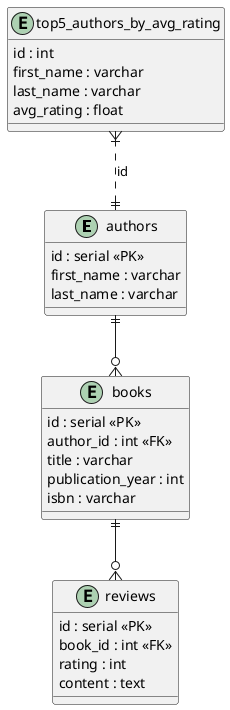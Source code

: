 @startuml

entity "authors" as authors {
  id : serial <<PK>>
  first_name : varchar
  last_name : varchar
}

entity "books" as books {
  id : serial <<PK>>
  author_id : int <<FK>>
  title : varchar
  publication_year : int
  isbn : varchar
}

entity "reviews" as reviews {
  id : serial <<PK>>
  book_id : int <<FK>>
  rating : int
  content : text
}

entity "top5_authors_by_avg_rating" as view {
  id : int
  first_name : varchar
  last_name : varchar
  avg_rating : float
}

authors ||--o{ books
books ||--o{ reviews
view }|..|| authors : "id"

@enduml 